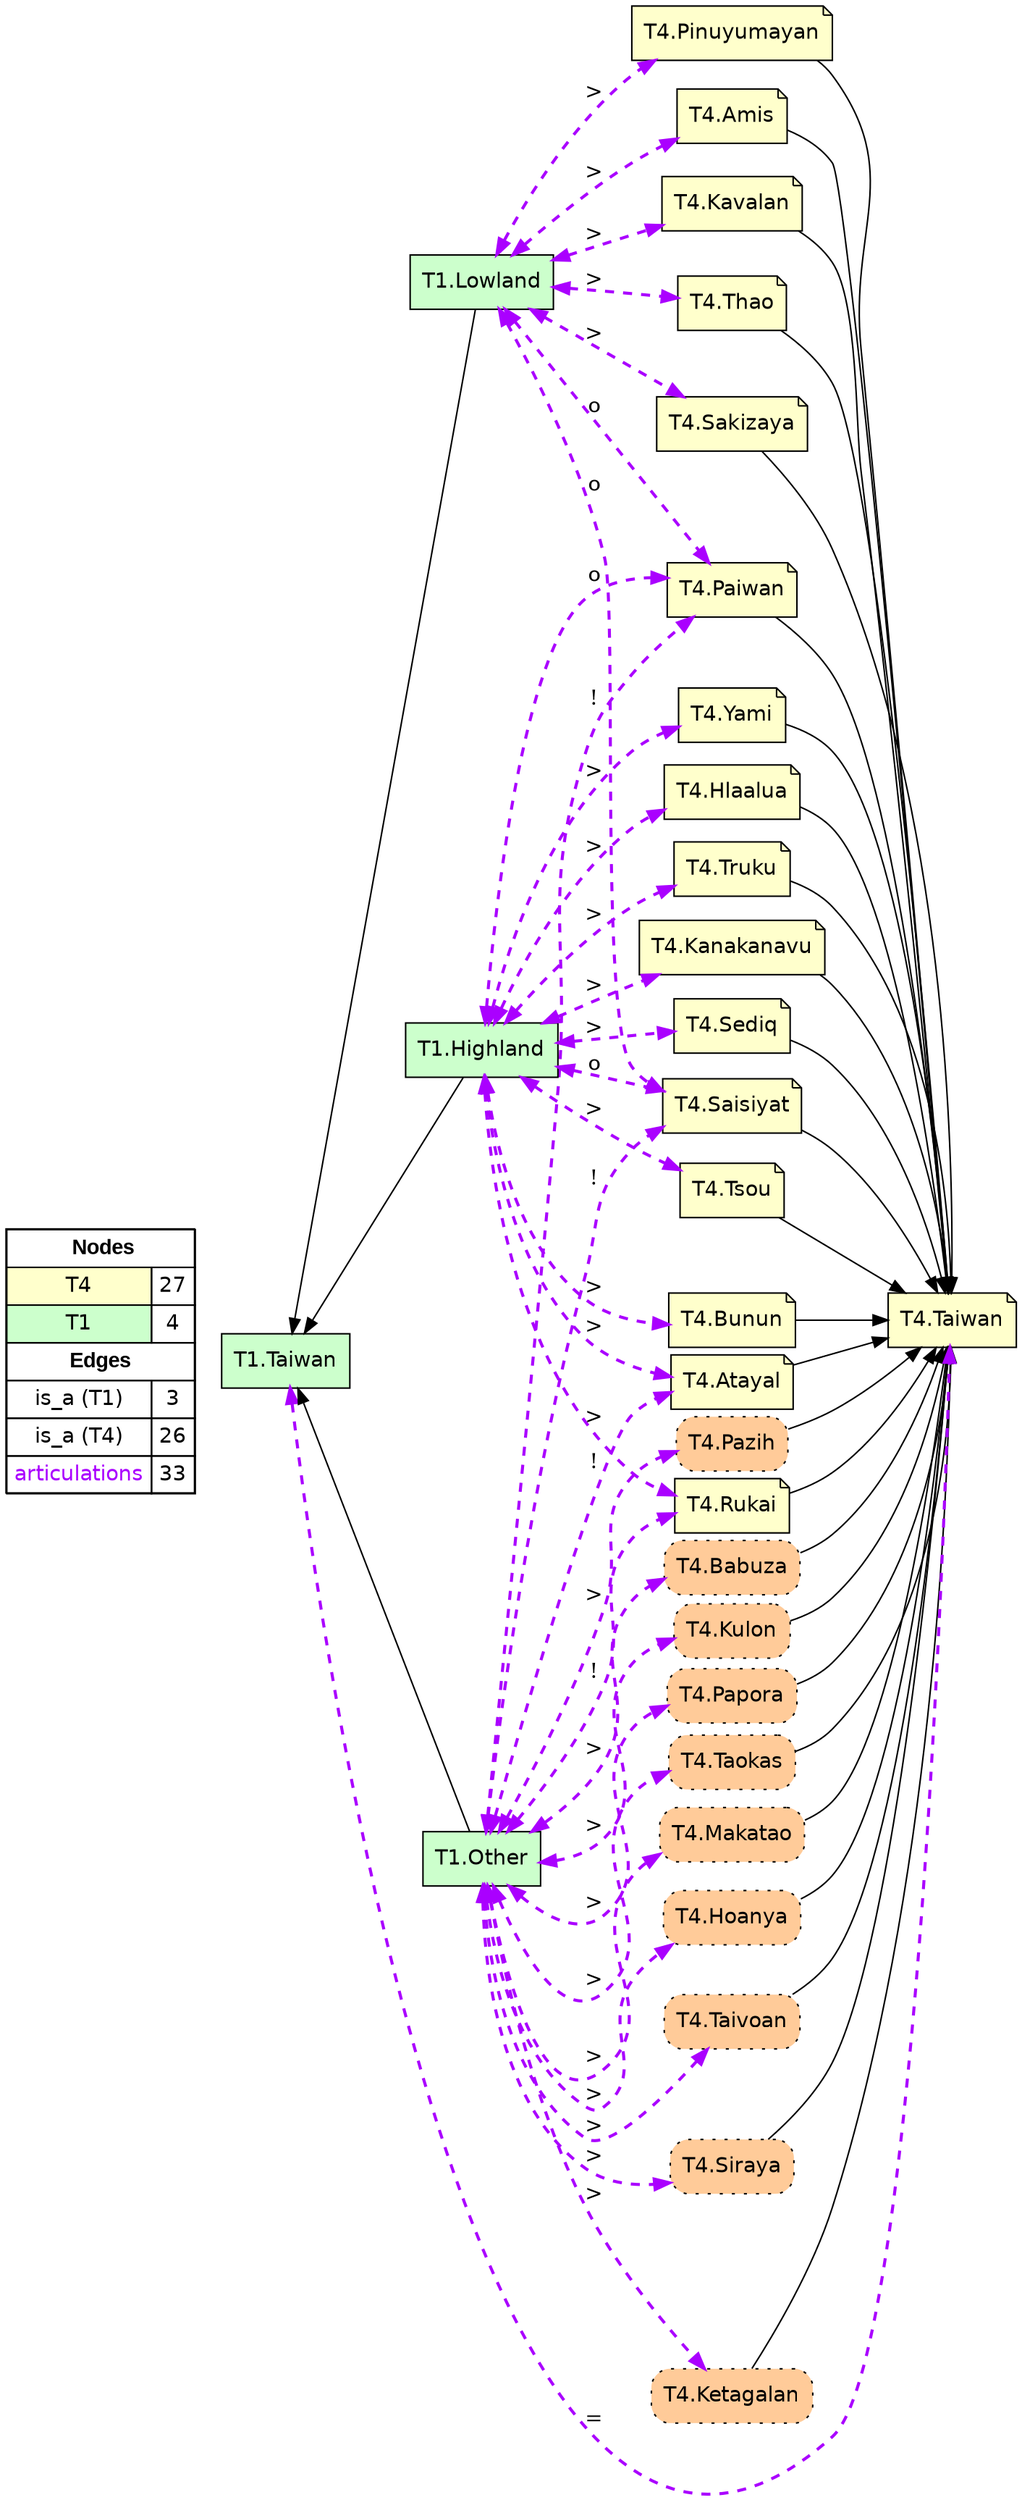digraph{
rankdir=LR
node[shape=circle style=filled fillcolor="#FFFFFF"] 
node[shape=note style=filled fillcolor="#FFFFCC" fontname="helvetica"] 

"T4.Taiwan"
"T4.Thao"
"T4.Kanakanavu"
"T4.Sediq"
"T4.Sakizaya"
"T4.Atayal"
"T4.Pinuyumayan"
"T4.Paiwan"
"T4.Yami"
"T4.Rukai"
"T4.Hlaalua"
"T4.Saisiyat"
"T4.Amis"
"T4.Bunun"
"T4.Truku"
"T4.Kavalan"
"T4.Tsou"

node[shape=box style="filled,rounded,dotted" fillcolor="#FFCB99" fontname="helvetica"] 
"T4.Siraya"
"T4.Ketagalan"
"T4.Pazih"
"T4.Babuza"
"T4.Kulon"
"T4.Papora"
"T4.Taokas"
"T4.Makatao"
"T4.Hoanya"
"T4.Taivoan"


node[shape=circle style=filled fillcolor="#FFFFFF"] 
node[shape=box style=filled fillcolor="#CCFFCC" fontname="helvetica"] 
"T1.Lowland"
"T1.Other"
"T1.Taiwan"
"T1.Highland"
edge[style=solid color="#000000" constraint=true penwidth=1 dir=forward]
edge[style=solid color="#000000" constraint=true penwidth=1 dir=forward]
"T1.Taiwan" -> "T1.Lowland" [dir=back]
"T1.Taiwan" -> "T1.Other" [dir=back]
"T1.Taiwan" -> "T1.Highland" [dir=back]
edge[style=solid color="#000000" constraint=true penwidth=1 dir=forward]
edge[style=solid color="#000000" constraint=true penwidth=1 dir=forward]
"T4.Truku" -> "T4.Taiwan"
"T4.Ketagalan" -> "T4.Taiwan"
"T4.Sediq" -> "T4.Taiwan"
"T4.Makatao" -> "T4.Taiwan"
"T4.Thao" -> "T4.Taiwan"
"T4.Babuza" -> "T4.Taiwan"
"T4.Kavalan" -> "T4.Taiwan"
"T4.Yami" -> "T4.Taiwan"
"T4.Kanakanavu" -> "T4.Taiwan"
"T4.Sakizaya" -> "T4.Taiwan"
"T4.Siraya" -> "T4.Taiwan"
"T4.Taokas" -> "T4.Taiwan"
"T4.Taivoan" -> "T4.Taiwan"
"T4.Saisiyat" -> "T4.Taiwan"
"T4.Tsou" -> "T4.Taiwan"
"T4.Atayal" -> "T4.Taiwan"
"T4.Pinuyumayan" -> "T4.Taiwan"
"T4.Paiwan" -> "T4.Taiwan"
"T4.Hlaalua" -> "T4.Taiwan"
"T4.Bunun" -> "T4.Taiwan"
"T4.Hoanya" -> "T4.Taiwan"
"T4.Pazih" -> "T4.Taiwan"
"T4.Rukai" -> "T4.Taiwan"
"T4.Papora" -> "T4.Taiwan"
"T4.Kulon" -> "T4.Taiwan"
"T4.Amis" -> "T4.Taiwan"
edge[style=solid color="#000000" constraint=true penwidth=1 dir=forward]
edge[style=dashed color="#AA00FF" constraint=true penwidth=2 dir=both]
"T1.Highland" -> "T4.Sediq" [label=">"]
"T1.Taiwan" -> "T4.Taiwan" [label="="]
"T1.Highland" -> "T4.Yami" [label=">"]
"T1.Highland" -> "T4.Paiwan" [label="o"]
"T1.Other" -> "T4.Taokas" [label=">"]
"T1.Other" -> "T4.Kulon" [label=">"]
"T1.Other" -> "T4.Pazih" [label=">"]
"T1.Other" -> "T4.Taivoan" [label=">"]
"T1.Other" -> "T4.Siraya" [label=">"]
"T1.Other" -> "T4.Hoanya" [label=">"]
"T1.Other" -> "T4.Atayal" [label="!"]
"T1.Highland" -> "T4.Atayal" [label=">"]
"T1.Highland" -> "T4.Saisiyat" [label="o"]
"T1.Other" -> "T4.Paiwan" [label="!"]
"T1.Highland" -> "T4.Hlaalua" [label=">"]
"T1.Highland" -> "T4.Kanakanavu" [label=">"]
"T1.Lowland" -> "T4.Thao" [label=">"]
"T1.Highland" -> "T4.Rukai" [label=">"]
"T1.Lowland" -> "T4.Pinuyumayan" [label=">"]
"T1.Other" -> "T4.Babuza" [label=">"]
"T1.Lowland" -> "T4.Amis" [label=">"]
"T1.Lowland" -> "T4.Saisiyat" [label="o"]
"T1.Highland" -> "T4.Tsou" [label=">"]
"T1.Other" -> "T4.Papora" [label=">"]
"T1.Highland" -> "T4.Truku" [label=">"]
"T1.Other" -> "T4.Rukai" [label="!"]
"T1.Lowland" -> "T4.Kavalan" [label=">"]
"T1.Lowland" -> "T4.Sakizaya" [label=">"]
"T1.Highland" -> "T4.Bunun" [label=">"]
"T1.Other" -> "T4.Makatao" [label=">"]
"T1.Other" -> "T4.Saisiyat" [label="!"]
"T1.Other" -> "T4.Ketagalan" [label=">"]
"T1.Lowland" -> "T4.Paiwan" [label="o"]
node[shape=box] 
{rank=source Legend [fillcolor= white margin=0 label=< 
 <TABLE BORDER="0" CELLBORDER="1" CELLSPACING="0" CELLPADDING="4"> 
<TR> <TD COLSPAN="2"><font face="Arial Black"> Nodes</font></TD> </TR> 
<TR> 
 <TD bgcolor="#FFFFCC" fontname="helvetica">T4</TD> 
 <TD>27</TD> 
 </TR> 
<TR> 
 <TD bgcolor="#CCFFCC" fontname="helvetica">T1</TD> 
 <TD>4</TD> 
 </TR> 
<TR> <TD COLSPAN="2"><font face = "Arial Black"> Edges </font></TD> </TR> 
<TR> 
 <TD><font color ="#000000">is_a (T1)</font></TD><TD>3</TD>
</TR>
<TR> 
 <TD><font color ="#000000">is_a (T4)</font></TD><TD>26</TD>
</TR>
<TR> 
 <TD><font color ="#AA00FF">articulations</font></TD><TD>33</TD>
</TR>
</TABLE> 
 >] } 
}